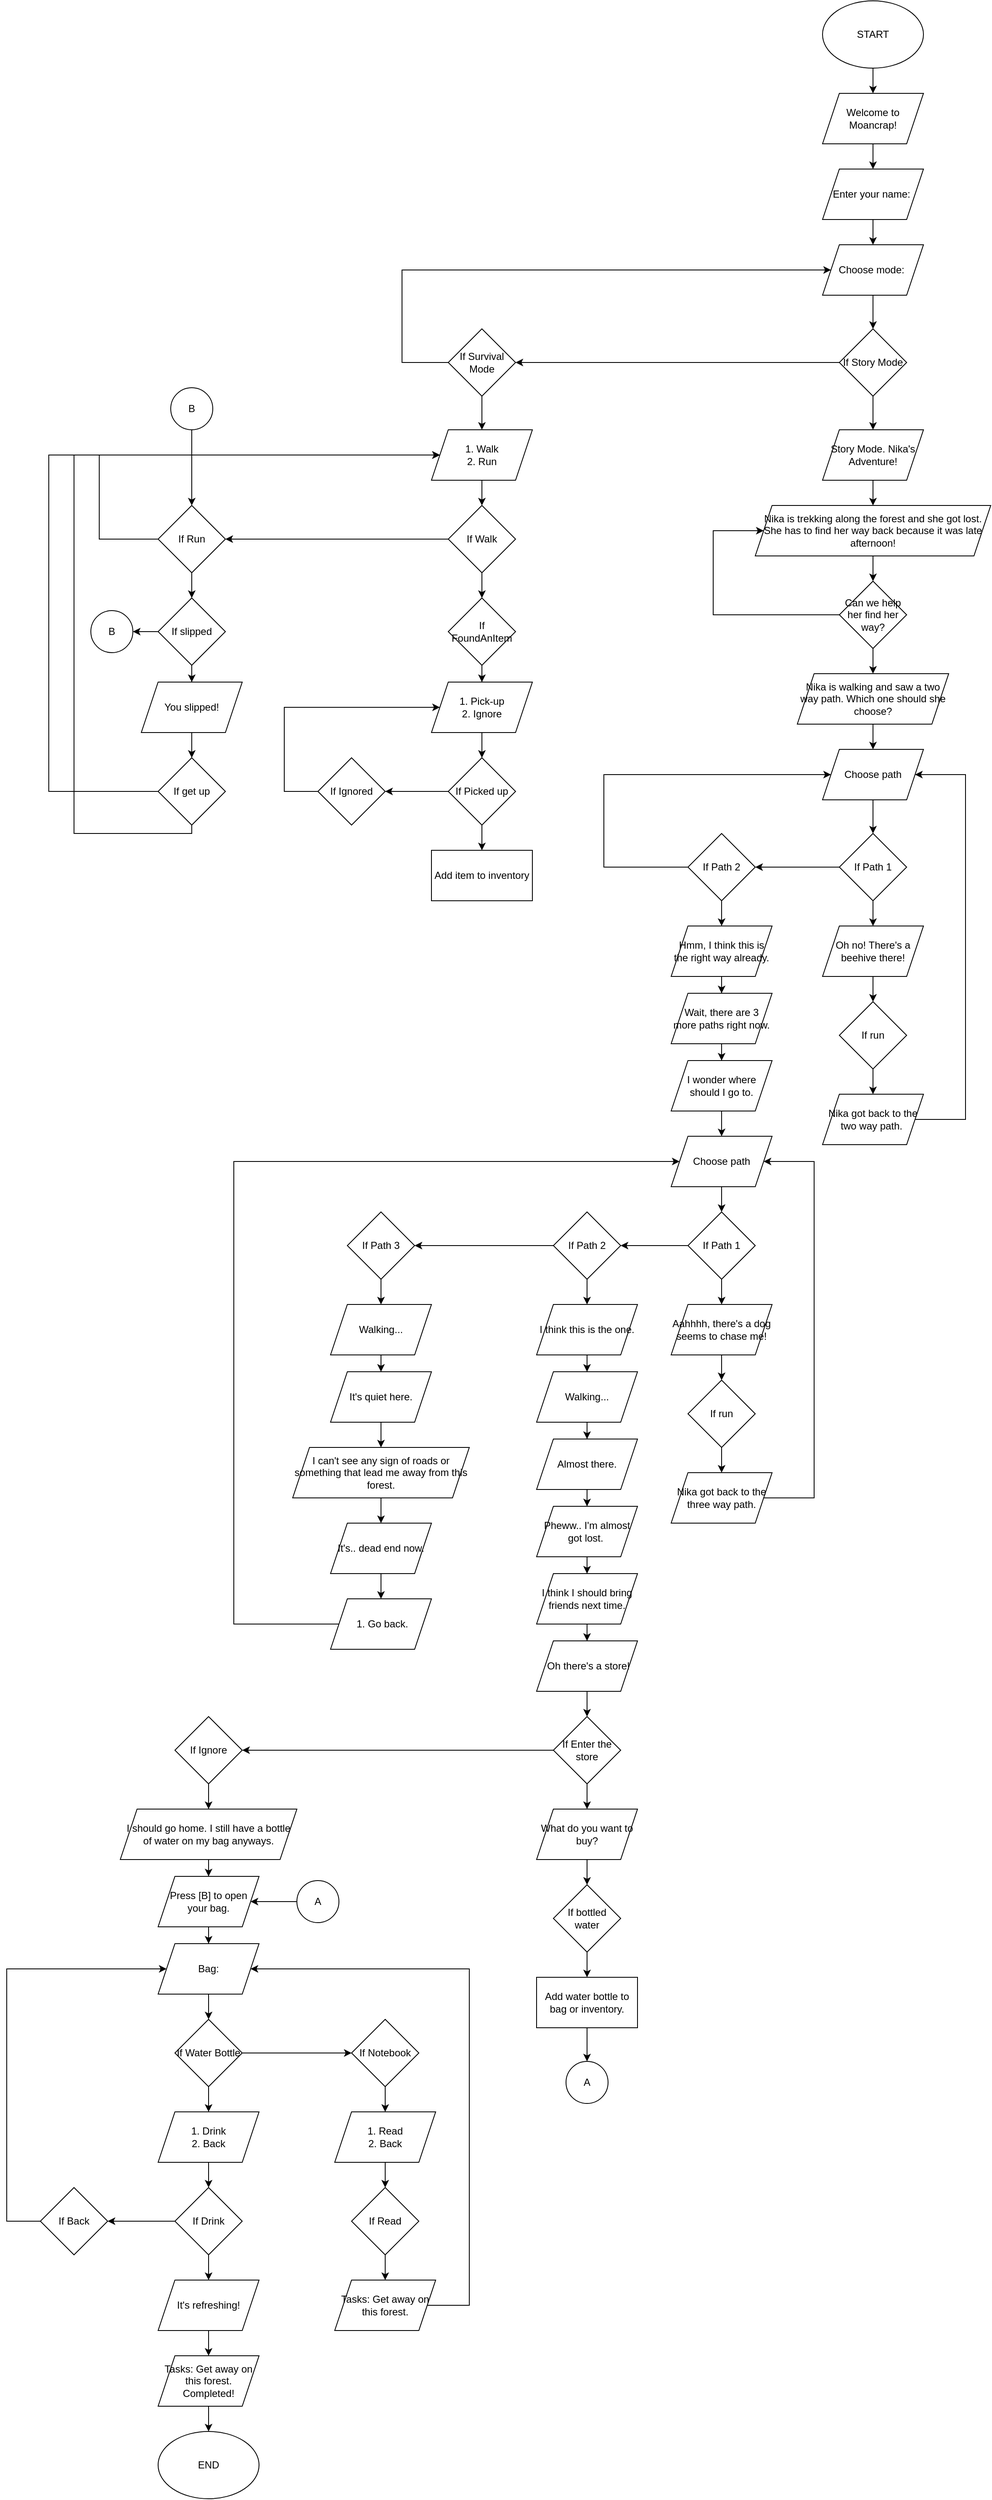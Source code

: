 <mxfile version="22.1.5" type="device">
  <diagram name="Page-1" id="Ol88lJBuRDKlaGbRAl9Z">
    <mxGraphModel dx="5633" dy="2257" grid="1" gridSize="10" guides="1" tooltips="1" connect="1" arrows="1" fold="1" page="1" pageScale="1" pageWidth="850" pageHeight="1100" math="0" shadow="0">
      <root>
        <mxCell id="0" />
        <mxCell id="1" parent="0" />
        <mxCell id="vfXpadDsopxemznOHflq-6" value="" style="edgeStyle=orthogonalEdgeStyle;rounded=0;orthogonalLoop=1;jettySize=auto;html=1;" edge="1" parent="1" source="vfXpadDsopxemznOHflq-2" target="vfXpadDsopxemznOHflq-5">
          <mxGeometry relative="1" as="geometry" />
        </mxCell>
        <mxCell id="vfXpadDsopxemznOHflq-2" value="Enter your name:&amp;nbsp;" style="shape=parallelogram;perimeter=parallelogramPerimeter;whiteSpace=wrap;html=1;fixedSize=1;" vertex="1" parent="1">
          <mxGeometry x="340" y="200" width="120" height="60" as="geometry" />
        </mxCell>
        <mxCell id="vfXpadDsopxemznOHflq-11" value="" style="edgeStyle=orthogonalEdgeStyle;rounded=0;orthogonalLoop=1;jettySize=auto;html=1;" edge="1" parent="1" source="vfXpadDsopxemznOHflq-5" target="vfXpadDsopxemznOHflq-10">
          <mxGeometry relative="1" as="geometry" />
        </mxCell>
        <mxCell id="vfXpadDsopxemznOHflq-5" value="Choose mode:&amp;nbsp;" style="shape=parallelogram;perimeter=parallelogramPerimeter;whiteSpace=wrap;html=1;fixedSize=1;" vertex="1" parent="1">
          <mxGeometry x="340" y="290" width="120" height="60" as="geometry" />
        </mxCell>
        <mxCell id="vfXpadDsopxemznOHflq-13" value="" style="edgeStyle=orthogonalEdgeStyle;rounded=0;orthogonalLoop=1;jettySize=auto;html=1;" edge="1" parent="1" source="vfXpadDsopxemznOHflq-10" target="vfXpadDsopxemznOHflq-12">
          <mxGeometry relative="1" as="geometry" />
        </mxCell>
        <mxCell id="vfXpadDsopxemznOHflq-15" value="" style="edgeStyle=orthogonalEdgeStyle;rounded=0;orthogonalLoop=1;jettySize=auto;html=1;" edge="1" parent="1" source="vfXpadDsopxemznOHflq-10" target="vfXpadDsopxemznOHflq-14">
          <mxGeometry relative="1" as="geometry" />
        </mxCell>
        <mxCell id="vfXpadDsopxemznOHflq-10" value="If Story Mode" style="rhombus;whiteSpace=wrap;html=1;" vertex="1" parent="1">
          <mxGeometry x="360" y="390" width="80" height="80" as="geometry" />
        </mxCell>
        <mxCell id="vfXpadDsopxemznOHflq-25" value="" style="edgeStyle=orthogonalEdgeStyle;rounded=0;orthogonalLoop=1;jettySize=auto;html=1;" edge="1" parent="1" source="vfXpadDsopxemznOHflq-12" target="vfXpadDsopxemznOHflq-24">
          <mxGeometry relative="1" as="geometry" />
        </mxCell>
        <mxCell id="vfXpadDsopxemznOHflq-166" style="edgeStyle=orthogonalEdgeStyle;rounded=0;orthogonalLoop=1;jettySize=auto;html=1;entryX=0;entryY=0.5;entryDx=0;entryDy=0;" edge="1" parent="1" source="vfXpadDsopxemznOHflq-12" target="vfXpadDsopxemznOHflq-5">
          <mxGeometry relative="1" as="geometry">
            <Array as="points">
              <mxPoint x="-160" y="430" />
              <mxPoint x="-160" y="320" />
            </Array>
          </mxGeometry>
        </mxCell>
        <mxCell id="vfXpadDsopxemznOHflq-12" value="If Survival Mode" style="rhombus;whiteSpace=wrap;html=1;" vertex="1" parent="1">
          <mxGeometry x="-105" y="390" width="80" height="80" as="geometry" />
        </mxCell>
        <mxCell id="vfXpadDsopxemznOHflq-27" value="" style="edgeStyle=orthogonalEdgeStyle;rounded=0;orthogonalLoop=1;jettySize=auto;html=1;" edge="1" parent="1" source="vfXpadDsopxemznOHflq-14" target="vfXpadDsopxemznOHflq-26">
          <mxGeometry relative="1" as="geometry" />
        </mxCell>
        <mxCell id="vfXpadDsopxemznOHflq-14" value="Story Mode. Nika&#39;s Adventure!" style="shape=parallelogram;perimeter=parallelogramPerimeter;whiteSpace=wrap;html=1;fixedSize=1;" vertex="1" parent="1">
          <mxGeometry x="340" y="510" width="120" height="60" as="geometry" />
        </mxCell>
        <mxCell id="vfXpadDsopxemznOHflq-20" value="" style="edgeStyle=orthogonalEdgeStyle;rounded=0;orthogonalLoop=1;jettySize=auto;html=1;" edge="1" parent="1" source="vfXpadDsopxemznOHflq-18" target="vfXpadDsopxemznOHflq-19">
          <mxGeometry relative="1" as="geometry" />
        </mxCell>
        <mxCell id="vfXpadDsopxemznOHflq-18" value="START" style="ellipse;whiteSpace=wrap;html=1;" vertex="1" parent="1">
          <mxGeometry x="340" width="120" height="80" as="geometry" />
        </mxCell>
        <mxCell id="vfXpadDsopxemznOHflq-21" value="" style="edgeStyle=orthogonalEdgeStyle;rounded=0;orthogonalLoop=1;jettySize=auto;html=1;" edge="1" parent="1" source="vfXpadDsopxemznOHflq-19" target="vfXpadDsopxemznOHflq-2">
          <mxGeometry relative="1" as="geometry" />
        </mxCell>
        <mxCell id="vfXpadDsopxemznOHflq-19" value="Welcome to Moancrap!" style="shape=parallelogram;perimeter=parallelogramPerimeter;whiteSpace=wrap;html=1;fixedSize=1;" vertex="1" parent="1">
          <mxGeometry x="340" y="110" width="120" height="60" as="geometry" />
        </mxCell>
        <mxCell id="vfXpadDsopxemznOHflq-179" value="" style="edgeStyle=orthogonalEdgeStyle;rounded=0;orthogonalLoop=1;jettySize=auto;html=1;" edge="1" parent="1" source="vfXpadDsopxemznOHflq-24" target="vfXpadDsopxemznOHflq-178">
          <mxGeometry relative="1" as="geometry" />
        </mxCell>
        <mxCell id="vfXpadDsopxemznOHflq-24" value="1. Walk&lt;br&gt;2. Run" style="shape=parallelogram;perimeter=parallelogramPerimeter;whiteSpace=wrap;html=1;fixedSize=1;" vertex="1" parent="1">
          <mxGeometry x="-125" y="510" width="120" height="60" as="geometry" />
        </mxCell>
        <mxCell id="vfXpadDsopxemznOHflq-31" value="" style="edgeStyle=orthogonalEdgeStyle;rounded=0;orthogonalLoop=1;jettySize=auto;html=1;" edge="1" parent="1" source="vfXpadDsopxemznOHflq-26" target="vfXpadDsopxemznOHflq-30">
          <mxGeometry relative="1" as="geometry" />
        </mxCell>
        <mxCell id="vfXpadDsopxemznOHflq-26" value="Nika is trekking along the forest and she got lost. She has to find her way back because it was late afternoon!" style="shape=parallelogram;perimeter=parallelogramPerimeter;whiteSpace=wrap;html=1;fixedSize=1;" vertex="1" parent="1">
          <mxGeometry x="260" y="600" width="280" height="60" as="geometry" />
        </mxCell>
        <mxCell id="vfXpadDsopxemznOHflq-33" value="" style="edgeStyle=orthogonalEdgeStyle;rounded=0;orthogonalLoop=1;jettySize=auto;html=1;" edge="1" parent="1" source="vfXpadDsopxemznOHflq-30" target="vfXpadDsopxemznOHflq-32">
          <mxGeometry relative="1" as="geometry" />
        </mxCell>
        <mxCell id="vfXpadDsopxemznOHflq-30" value="&lt;div&gt;&lt;span style=&quot;background-color: initial;&quot;&gt;Can we help her find her way?&lt;/span&gt;&lt;br&gt;&lt;/div&gt;" style="rhombus;whiteSpace=wrap;html=1;" vertex="1" parent="1">
          <mxGeometry x="360" y="690" width="80" height="80" as="geometry" />
        </mxCell>
        <mxCell id="vfXpadDsopxemznOHflq-48" value="" style="edgeStyle=orthogonalEdgeStyle;rounded=0;orthogonalLoop=1;jettySize=auto;html=1;" edge="1" parent="1" source="vfXpadDsopxemznOHflq-32" target="vfXpadDsopxemznOHflq-47">
          <mxGeometry relative="1" as="geometry" />
        </mxCell>
        <mxCell id="vfXpadDsopxemznOHflq-32" value="Nika is walking and saw a two way path. Which one should she choose?" style="shape=parallelogram;perimeter=parallelogramPerimeter;whiteSpace=wrap;html=1;fixedSize=1;" vertex="1" parent="1">
          <mxGeometry x="310" y="800" width="180" height="60" as="geometry" />
        </mxCell>
        <mxCell id="vfXpadDsopxemznOHflq-35" value="" style="endArrow=classic;html=1;rounded=0;exitX=0;exitY=0.5;exitDx=0;exitDy=0;entryX=0;entryY=0.5;entryDx=0;entryDy=0;" edge="1" parent="1" source="vfXpadDsopxemznOHflq-30" target="vfXpadDsopxemznOHflq-26">
          <mxGeometry width="50" height="50" relative="1" as="geometry">
            <mxPoint x="310" y="750" as="sourcePoint" />
            <mxPoint x="210" y="630" as="targetPoint" />
            <Array as="points">
              <mxPoint x="210" y="730" />
              <mxPoint x="210" y="630" />
            </Array>
          </mxGeometry>
        </mxCell>
        <mxCell id="vfXpadDsopxemznOHflq-41" value="" style="edgeStyle=orthogonalEdgeStyle;rounded=0;orthogonalLoop=1;jettySize=auto;html=1;" edge="1" parent="1" source="vfXpadDsopxemznOHflq-36" target="vfXpadDsopxemznOHflq-40">
          <mxGeometry relative="1" as="geometry" />
        </mxCell>
        <mxCell id="vfXpadDsopxemznOHflq-50" style="edgeStyle=orthogonalEdgeStyle;rounded=0;orthogonalLoop=1;jettySize=auto;html=1;" edge="1" parent="1" source="vfXpadDsopxemznOHflq-36" target="vfXpadDsopxemznOHflq-51">
          <mxGeometry relative="1" as="geometry">
            <mxPoint x="260" y="1030" as="targetPoint" />
          </mxGeometry>
        </mxCell>
        <mxCell id="vfXpadDsopxemznOHflq-36" value="If Path 1" style="rhombus;whiteSpace=wrap;html=1;" vertex="1" parent="1">
          <mxGeometry x="360" y="990" width="80" height="80" as="geometry" />
        </mxCell>
        <mxCell id="vfXpadDsopxemznOHflq-43" value="" style="edgeStyle=orthogonalEdgeStyle;rounded=0;orthogonalLoop=1;jettySize=auto;html=1;" edge="1" parent="1" source="vfXpadDsopxemznOHflq-40" target="vfXpadDsopxemznOHflq-42">
          <mxGeometry relative="1" as="geometry" />
        </mxCell>
        <mxCell id="vfXpadDsopxemznOHflq-40" value="Oh no! There&#39;s a beehive there!" style="shape=parallelogram;perimeter=parallelogramPerimeter;whiteSpace=wrap;html=1;fixedSize=1;" vertex="1" parent="1">
          <mxGeometry x="340" y="1100" width="120" height="60" as="geometry" />
        </mxCell>
        <mxCell id="vfXpadDsopxemznOHflq-45" value="" style="edgeStyle=orthogonalEdgeStyle;rounded=0;orthogonalLoop=1;jettySize=auto;html=1;" edge="1" parent="1" source="vfXpadDsopxemznOHflq-42" target="vfXpadDsopxemznOHflq-44">
          <mxGeometry relative="1" as="geometry" />
        </mxCell>
        <mxCell id="vfXpadDsopxemznOHflq-42" value="If run" style="rhombus;whiteSpace=wrap;html=1;" vertex="1" parent="1">
          <mxGeometry x="360" y="1190" width="80" height="80" as="geometry" />
        </mxCell>
        <mxCell id="vfXpadDsopxemznOHflq-54" style="edgeStyle=orthogonalEdgeStyle;rounded=0;orthogonalLoop=1;jettySize=auto;html=1;entryX=1;entryY=0.5;entryDx=0;entryDy=0;" edge="1" parent="1" source="vfXpadDsopxemznOHflq-44" target="vfXpadDsopxemznOHflq-47">
          <mxGeometry relative="1" as="geometry">
            <Array as="points">
              <mxPoint x="510" y="1330" />
              <mxPoint x="510" y="920" />
            </Array>
          </mxGeometry>
        </mxCell>
        <mxCell id="vfXpadDsopxemznOHflq-44" value="Nika got back to the two way path.&amp;nbsp;" style="shape=parallelogram;perimeter=parallelogramPerimeter;whiteSpace=wrap;html=1;fixedSize=1;" vertex="1" parent="1">
          <mxGeometry x="340" y="1300" width="120" height="60" as="geometry" />
        </mxCell>
        <mxCell id="vfXpadDsopxemznOHflq-49" style="edgeStyle=orthogonalEdgeStyle;rounded=0;orthogonalLoop=1;jettySize=auto;html=1;entryX=0.5;entryY=0;entryDx=0;entryDy=0;" edge="1" parent="1" source="vfXpadDsopxemznOHflq-47" target="vfXpadDsopxemznOHflq-36">
          <mxGeometry relative="1" as="geometry" />
        </mxCell>
        <mxCell id="vfXpadDsopxemznOHflq-47" value="Choose path" style="shape=parallelogram;perimeter=parallelogramPerimeter;whiteSpace=wrap;html=1;fixedSize=1;" vertex="1" parent="1">
          <mxGeometry x="340" y="890" width="120" height="60" as="geometry" />
        </mxCell>
        <mxCell id="vfXpadDsopxemznOHflq-56" value="" style="edgeStyle=orthogonalEdgeStyle;rounded=0;orthogonalLoop=1;jettySize=auto;html=1;" edge="1" parent="1" source="vfXpadDsopxemznOHflq-51" target="vfXpadDsopxemznOHflq-55">
          <mxGeometry relative="1" as="geometry" />
        </mxCell>
        <mxCell id="vfXpadDsopxemznOHflq-51" value="If Path 2" style="rhombus;whiteSpace=wrap;html=1;" vertex="1" parent="1">
          <mxGeometry x="180" y="990" width="80" height="80" as="geometry" />
        </mxCell>
        <mxCell id="vfXpadDsopxemznOHflq-52" value="" style="endArrow=classic;html=1;rounded=0;exitX=0;exitY=0.5;exitDx=0;exitDy=0;entryX=0;entryY=0.5;entryDx=0;entryDy=0;" edge="1" parent="1" source="vfXpadDsopxemznOHflq-51" target="vfXpadDsopxemznOHflq-47">
          <mxGeometry width="50" height="50" relative="1" as="geometry">
            <mxPoint x="560" y="1130" as="sourcePoint" />
            <mxPoint x="80" y="900" as="targetPoint" />
            <Array as="points">
              <mxPoint x="80" y="1030" />
              <mxPoint x="80" y="920" />
            </Array>
          </mxGeometry>
        </mxCell>
        <mxCell id="vfXpadDsopxemznOHflq-58" value="" style="edgeStyle=orthogonalEdgeStyle;rounded=0;orthogonalLoop=1;jettySize=auto;html=1;" edge="1" parent="1" source="vfXpadDsopxemznOHflq-55" target="vfXpadDsopxemznOHflq-57">
          <mxGeometry relative="1" as="geometry" />
        </mxCell>
        <mxCell id="vfXpadDsopxemznOHflq-55" value="Hmm, I think this is the right way already." style="shape=parallelogram;perimeter=parallelogramPerimeter;whiteSpace=wrap;html=1;fixedSize=1;" vertex="1" parent="1">
          <mxGeometry x="160" y="1100" width="120" height="60" as="geometry" />
        </mxCell>
        <mxCell id="vfXpadDsopxemznOHflq-60" value="" style="edgeStyle=orthogonalEdgeStyle;rounded=0;orthogonalLoop=1;jettySize=auto;html=1;" edge="1" parent="1" source="vfXpadDsopxemznOHflq-57" target="vfXpadDsopxemznOHflq-59">
          <mxGeometry relative="1" as="geometry" />
        </mxCell>
        <mxCell id="vfXpadDsopxemznOHflq-57" value="Wait, there are 3 more paths right now." style="shape=parallelogram;perimeter=parallelogramPerimeter;whiteSpace=wrap;html=1;fixedSize=1;" vertex="1" parent="1">
          <mxGeometry x="160" y="1180" width="120" height="60" as="geometry" />
        </mxCell>
        <mxCell id="vfXpadDsopxemznOHflq-62" value="" style="edgeStyle=orthogonalEdgeStyle;rounded=0;orthogonalLoop=1;jettySize=auto;html=1;" edge="1" parent="1" source="vfXpadDsopxemznOHflq-59" target="vfXpadDsopxemznOHflq-61">
          <mxGeometry relative="1" as="geometry" />
        </mxCell>
        <mxCell id="vfXpadDsopxemznOHflq-59" value="I wonder where should I go to." style="shape=parallelogram;perimeter=parallelogramPerimeter;whiteSpace=wrap;html=1;fixedSize=1;" vertex="1" parent="1">
          <mxGeometry x="160" y="1260" width="120" height="60" as="geometry" />
        </mxCell>
        <mxCell id="vfXpadDsopxemznOHflq-64" value="" style="edgeStyle=orthogonalEdgeStyle;rounded=0;orthogonalLoop=1;jettySize=auto;html=1;" edge="1" parent="1" source="vfXpadDsopxemznOHflq-61" target="vfXpadDsopxemznOHflq-63">
          <mxGeometry relative="1" as="geometry" />
        </mxCell>
        <mxCell id="vfXpadDsopxemznOHflq-61" value="Choose path" style="shape=parallelogram;perimeter=parallelogramPerimeter;whiteSpace=wrap;html=1;fixedSize=1;" vertex="1" parent="1">
          <mxGeometry x="160" y="1350" width="120" height="60" as="geometry" />
        </mxCell>
        <mxCell id="vfXpadDsopxemznOHflq-66" value="" style="edgeStyle=orthogonalEdgeStyle;rounded=0;orthogonalLoop=1;jettySize=auto;html=1;" edge="1" parent="1" source="vfXpadDsopxemznOHflq-63" target="vfXpadDsopxemznOHflq-65">
          <mxGeometry relative="1" as="geometry" />
        </mxCell>
        <mxCell id="vfXpadDsopxemznOHflq-70" value="" style="edgeStyle=orthogonalEdgeStyle;rounded=0;orthogonalLoop=1;jettySize=auto;html=1;" edge="1" parent="1" source="vfXpadDsopxemznOHflq-63" target="vfXpadDsopxemznOHflq-69">
          <mxGeometry relative="1" as="geometry" />
        </mxCell>
        <mxCell id="vfXpadDsopxemznOHflq-63" value="If Path 1" style="rhombus;whiteSpace=wrap;html=1;" vertex="1" parent="1">
          <mxGeometry x="180" y="1440" width="80" height="80" as="geometry" />
        </mxCell>
        <mxCell id="vfXpadDsopxemznOHflq-68" value="" style="edgeStyle=orthogonalEdgeStyle;rounded=0;orthogonalLoop=1;jettySize=auto;html=1;" edge="1" parent="1" source="vfXpadDsopxemznOHflq-65" target="vfXpadDsopxemznOHflq-67">
          <mxGeometry relative="1" as="geometry" />
        </mxCell>
        <mxCell id="vfXpadDsopxemznOHflq-80" value="" style="edgeStyle=orthogonalEdgeStyle;rounded=0;orthogonalLoop=1;jettySize=auto;html=1;" edge="1" parent="1" source="vfXpadDsopxemznOHflq-65" target="vfXpadDsopxemznOHflq-79">
          <mxGeometry relative="1" as="geometry" />
        </mxCell>
        <mxCell id="vfXpadDsopxemznOHflq-65" value="If Path 2" style="rhombus;whiteSpace=wrap;html=1;" vertex="1" parent="1">
          <mxGeometry x="20" y="1440" width="80" height="80" as="geometry" />
        </mxCell>
        <mxCell id="vfXpadDsopxemznOHflq-152" value="" style="edgeStyle=orthogonalEdgeStyle;rounded=0;orthogonalLoop=1;jettySize=auto;html=1;" edge="1" parent="1" source="vfXpadDsopxemznOHflq-67" target="vfXpadDsopxemznOHflq-151">
          <mxGeometry relative="1" as="geometry" />
        </mxCell>
        <mxCell id="vfXpadDsopxemznOHflq-67" value="If Path 3" style="rhombus;whiteSpace=wrap;html=1;" vertex="1" parent="1">
          <mxGeometry x="-225" y="1440" width="80" height="80" as="geometry" />
        </mxCell>
        <mxCell id="vfXpadDsopxemznOHflq-74" value="" style="edgeStyle=orthogonalEdgeStyle;rounded=0;orthogonalLoop=1;jettySize=auto;html=1;" edge="1" parent="1" source="vfXpadDsopxemznOHflq-69" target="vfXpadDsopxemznOHflq-73">
          <mxGeometry relative="1" as="geometry" />
        </mxCell>
        <mxCell id="vfXpadDsopxemznOHflq-69" value="Aahhhh, there&#39;s a dog seems to chase me!" style="shape=parallelogram;perimeter=parallelogramPerimeter;whiteSpace=wrap;html=1;fixedSize=1;" vertex="1" parent="1">
          <mxGeometry x="160" y="1550" width="120" height="60" as="geometry" />
        </mxCell>
        <mxCell id="vfXpadDsopxemznOHflq-77" value="" style="edgeStyle=orthogonalEdgeStyle;rounded=0;orthogonalLoop=1;jettySize=auto;html=1;" edge="1" parent="1" source="vfXpadDsopxemznOHflq-73" target="vfXpadDsopxemznOHflq-76">
          <mxGeometry relative="1" as="geometry" />
        </mxCell>
        <mxCell id="vfXpadDsopxemznOHflq-73" value="If run" style="rhombus;whiteSpace=wrap;html=1;" vertex="1" parent="1">
          <mxGeometry x="180" y="1640" width="80" height="80" as="geometry" />
        </mxCell>
        <mxCell id="vfXpadDsopxemznOHflq-78" style="edgeStyle=orthogonalEdgeStyle;rounded=0;orthogonalLoop=1;jettySize=auto;html=1;entryX=1;entryY=0.5;entryDx=0;entryDy=0;" edge="1" parent="1" source="vfXpadDsopxemznOHflq-76" target="vfXpadDsopxemznOHflq-61">
          <mxGeometry relative="1" as="geometry">
            <Array as="points">
              <mxPoint x="330" y="1780" />
              <mxPoint x="330" y="1380" />
            </Array>
          </mxGeometry>
        </mxCell>
        <mxCell id="vfXpadDsopxemznOHflq-76" value="Nika got back to the three way path." style="shape=parallelogram;perimeter=parallelogramPerimeter;whiteSpace=wrap;html=1;fixedSize=1;" vertex="1" parent="1">
          <mxGeometry x="160" y="1750" width="120" height="60" as="geometry" />
        </mxCell>
        <mxCell id="vfXpadDsopxemznOHflq-82" value="" style="edgeStyle=orthogonalEdgeStyle;rounded=0;orthogonalLoop=1;jettySize=auto;html=1;" edge="1" parent="1" source="vfXpadDsopxemznOHflq-79" target="vfXpadDsopxemznOHflq-81">
          <mxGeometry relative="1" as="geometry" />
        </mxCell>
        <mxCell id="vfXpadDsopxemznOHflq-79" value="I think this is the one." style="shape=parallelogram;perimeter=parallelogramPerimeter;whiteSpace=wrap;html=1;fixedSize=1;" vertex="1" parent="1">
          <mxGeometry y="1550" width="120" height="60" as="geometry" />
        </mxCell>
        <mxCell id="vfXpadDsopxemznOHflq-84" value="" style="edgeStyle=orthogonalEdgeStyle;rounded=0;orthogonalLoop=1;jettySize=auto;html=1;" edge="1" parent="1" source="vfXpadDsopxemznOHflq-81" target="vfXpadDsopxemznOHflq-83">
          <mxGeometry relative="1" as="geometry" />
        </mxCell>
        <mxCell id="vfXpadDsopxemznOHflq-81" value="Walking..." style="shape=parallelogram;perimeter=parallelogramPerimeter;whiteSpace=wrap;html=1;fixedSize=1;" vertex="1" parent="1">
          <mxGeometry y="1630" width="120" height="60" as="geometry" />
        </mxCell>
        <mxCell id="vfXpadDsopxemznOHflq-86" value="" style="edgeStyle=orthogonalEdgeStyle;rounded=0;orthogonalLoop=1;jettySize=auto;html=1;" edge="1" parent="1" source="vfXpadDsopxemznOHflq-83" target="vfXpadDsopxemznOHflq-85">
          <mxGeometry relative="1" as="geometry" />
        </mxCell>
        <mxCell id="vfXpadDsopxemznOHflq-83" value="Almost there." style="shape=parallelogram;perimeter=parallelogramPerimeter;whiteSpace=wrap;html=1;fixedSize=1;" vertex="1" parent="1">
          <mxGeometry y="1710" width="120" height="60" as="geometry" />
        </mxCell>
        <mxCell id="vfXpadDsopxemznOHflq-88" value="" style="edgeStyle=orthogonalEdgeStyle;rounded=0;orthogonalLoop=1;jettySize=auto;html=1;" edge="1" parent="1" source="vfXpadDsopxemznOHflq-85" target="vfXpadDsopxemznOHflq-87">
          <mxGeometry relative="1" as="geometry" />
        </mxCell>
        <mxCell id="vfXpadDsopxemznOHflq-85" value="Pheww.. I&#39;m almost got lost.&amp;nbsp;" style="shape=parallelogram;perimeter=parallelogramPerimeter;whiteSpace=wrap;html=1;fixedSize=1;" vertex="1" parent="1">
          <mxGeometry y="1790" width="120" height="60" as="geometry" />
        </mxCell>
        <mxCell id="vfXpadDsopxemznOHflq-90" value="" style="edgeStyle=orthogonalEdgeStyle;rounded=0;orthogonalLoop=1;jettySize=auto;html=1;" edge="1" parent="1" source="vfXpadDsopxemznOHflq-87" target="vfXpadDsopxemznOHflq-89">
          <mxGeometry relative="1" as="geometry" />
        </mxCell>
        <mxCell id="vfXpadDsopxemznOHflq-87" value="I think I should bring friends next time." style="shape=parallelogram;perimeter=parallelogramPerimeter;whiteSpace=wrap;html=1;fixedSize=1;" vertex="1" parent="1">
          <mxGeometry y="1870" width="120" height="60" as="geometry" />
        </mxCell>
        <mxCell id="vfXpadDsopxemznOHflq-92" value="" style="edgeStyle=orthogonalEdgeStyle;rounded=0;orthogonalLoop=1;jettySize=auto;html=1;" edge="1" parent="1" source="vfXpadDsopxemznOHflq-89" target="vfXpadDsopxemznOHflq-91">
          <mxGeometry relative="1" as="geometry" />
        </mxCell>
        <mxCell id="vfXpadDsopxemznOHflq-89" value="&amp;nbsp;Oh there&#39;s a store!" style="shape=parallelogram;perimeter=parallelogramPerimeter;whiteSpace=wrap;html=1;fixedSize=1;" vertex="1" parent="1">
          <mxGeometry y="1950" width="120" height="60" as="geometry" />
        </mxCell>
        <mxCell id="vfXpadDsopxemznOHflq-94" value="" style="edgeStyle=orthogonalEdgeStyle;rounded=0;orthogonalLoop=1;jettySize=auto;html=1;" edge="1" parent="1" source="vfXpadDsopxemznOHflq-91" target="vfXpadDsopxemznOHflq-93">
          <mxGeometry relative="1" as="geometry" />
        </mxCell>
        <mxCell id="vfXpadDsopxemznOHflq-134" value="" style="edgeStyle=orthogonalEdgeStyle;rounded=0;orthogonalLoop=1;jettySize=auto;html=1;" edge="1" parent="1" source="vfXpadDsopxemznOHflq-91" target="vfXpadDsopxemznOHflq-133">
          <mxGeometry relative="1" as="geometry" />
        </mxCell>
        <mxCell id="vfXpadDsopxemznOHflq-91" value="If Enter the store" style="rhombus;whiteSpace=wrap;html=1;" vertex="1" parent="1">
          <mxGeometry x="20" y="2040" width="80" height="80" as="geometry" />
        </mxCell>
        <mxCell id="vfXpadDsopxemznOHflq-96" value="" style="edgeStyle=orthogonalEdgeStyle;rounded=0;orthogonalLoop=1;jettySize=auto;html=1;" edge="1" parent="1" source="vfXpadDsopxemznOHflq-93" target="vfXpadDsopxemznOHflq-95">
          <mxGeometry relative="1" as="geometry" />
        </mxCell>
        <mxCell id="vfXpadDsopxemznOHflq-93" value="If Ignore" style="rhombus;whiteSpace=wrap;html=1;" vertex="1" parent="1">
          <mxGeometry x="-430" y="2040" width="80" height="80" as="geometry" />
        </mxCell>
        <mxCell id="vfXpadDsopxemznOHflq-98" value="" style="edgeStyle=orthogonalEdgeStyle;rounded=0;orthogonalLoop=1;jettySize=auto;html=1;" edge="1" parent="1" source="vfXpadDsopxemznOHflq-95" target="vfXpadDsopxemznOHflq-97">
          <mxGeometry relative="1" as="geometry" />
        </mxCell>
        <mxCell id="vfXpadDsopxemznOHflq-95" value="I should go home. I still have a bottle of water on my bag anyways." style="shape=parallelogram;perimeter=parallelogramPerimeter;whiteSpace=wrap;html=1;fixedSize=1;" vertex="1" parent="1">
          <mxGeometry x="-495" y="2150" width="210" height="60" as="geometry" />
        </mxCell>
        <mxCell id="vfXpadDsopxemznOHflq-100" value="" style="edgeStyle=orthogonalEdgeStyle;rounded=0;orthogonalLoop=1;jettySize=auto;html=1;" edge="1" parent="1" source="vfXpadDsopxemznOHflq-97" target="vfXpadDsopxemznOHflq-99">
          <mxGeometry relative="1" as="geometry" />
        </mxCell>
        <mxCell id="vfXpadDsopxemznOHflq-97" value="Press [B] to open your bag." style="shape=parallelogram;perimeter=parallelogramPerimeter;whiteSpace=wrap;html=1;fixedSize=1;" vertex="1" parent="1">
          <mxGeometry x="-450" y="2230" width="120" height="60" as="geometry" />
        </mxCell>
        <mxCell id="vfXpadDsopxemznOHflq-102" value="" style="edgeStyle=orthogonalEdgeStyle;rounded=0;orthogonalLoop=1;jettySize=auto;html=1;" edge="1" parent="1" source="vfXpadDsopxemznOHflq-99" target="vfXpadDsopxemznOHflq-101">
          <mxGeometry relative="1" as="geometry" />
        </mxCell>
        <mxCell id="vfXpadDsopxemznOHflq-99" value="Bag:" style="shape=parallelogram;perimeter=parallelogramPerimeter;whiteSpace=wrap;html=1;fixedSize=1;" vertex="1" parent="1">
          <mxGeometry x="-450" y="2310" width="120" height="60" as="geometry" />
        </mxCell>
        <mxCell id="vfXpadDsopxemznOHflq-106" value="" style="edgeStyle=orthogonalEdgeStyle;rounded=0;orthogonalLoop=1;jettySize=auto;html=1;" edge="1" parent="1" source="vfXpadDsopxemznOHflq-101" target="vfXpadDsopxemznOHflq-105">
          <mxGeometry relative="1" as="geometry" />
        </mxCell>
        <mxCell id="vfXpadDsopxemznOHflq-117" value="" style="edgeStyle=orthogonalEdgeStyle;rounded=0;orthogonalLoop=1;jettySize=auto;html=1;exitX=1;exitY=0.5;exitDx=0;exitDy=0;" edge="1" parent="1" source="vfXpadDsopxemznOHflq-101" target="vfXpadDsopxemznOHflq-116">
          <mxGeometry relative="1" as="geometry" />
        </mxCell>
        <mxCell id="vfXpadDsopxemznOHflq-101" value="If Water Bottle" style="rhombus;whiteSpace=wrap;html=1;" vertex="1" parent="1">
          <mxGeometry x="-430" y="2400" width="80" height="80" as="geometry" />
        </mxCell>
        <mxCell id="vfXpadDsopxemznOHflq-108" value="" style="edgeStyle=orthogonalEdgeStyle;rounded=0;orthogonalLoop=1;jettySize=auto;html=1;" edge="1" parent="1" source="vfXpadDsopxemznOHflq-105" target="vfXpadDsopxemznOHflq-107">
          <mxGeometry relative="1" as="geometry" />
        </mxCell>
        <mxCell id="vfXpadDsopxemznOHflq-105" value="1. Drink&lt;br&gt;2. Back" style="shape=parallelogram;perimeter=parallelogramPerimeter;whiteSpace=wrap;html=1;fixedSize=1;" vertex="1" parent="1">
          <mxGeometry x="-450" y="2510" width="120" height="60" as="geometry" />
        </mxCell>
        <mxCell id="vfXpadDsopxemznOHflq-110" value="" style="edgeStyle=orthogonalEdgeStyle;rounded=0;orthogonalLoop=1;jettySize=auto;html=1;" edge="1" parent="1" source="vfXpadDsopxemznOHflq-107" target="vfXpadDsopxemznOHflq-109">
          <mxGeometry relative="1" as="geometry" />
        </mxCell>
        <mxCell id="vfXpadDsopxemznOHflq-113" value="" style="edgeStyle=orthogonalEdgeStyle;rounded=0;orthogonalLoop=1;jettySize=auto;html=1;" edge="1" parent="1" source="vfXpadDsopxemznOHflq-107" target="vfXpadDsopxemznOHflq-112">
          <mxGeometry relative="1" as="geometry" />
        </mxCell>
        <mxCell id="vfXpadDsopxemznOHflq-107" value="If Drink" style="rhombus;whiteSpace=wrap;html=1;" vertex="1" parent="1">
          <mxGeometry x="-430" y="2600" width="80" height="80" as="geometry" />
        </mxCell>
        <mxCell id="vfXpadDsopxemznOHflq-111" style="edgeStyle=orthogonalEdgeStyle;rounded=0;orthogonalLoop=1;jettySize=auto;html=1;entryX=0;entryY=0.5;entryDx=0;entryDy=0;" edge="1" parent="1" source="vfXpadDsopxemznOHflq-109" target="vfXpadDsopxemznOHflq-99">
          <mxGeometry relative="1" as="geometry">
            <Array as="points">
              <mxPoint x="-630" y="2640" />
              <mxPoint x="-630" y="2340" />
            </Array>
          </mxGeometry>
        </mxCell>
        <mxCell id="vfXpadDsopxemznOHflq-109" value="If Back" style="rhombus;whiteSpace=wrap;html=1;" vertex="1" parent="1">
          <mxGeometry x="-590" y="2600" width="80" height="80" as="geometry" />
        </mxCell>
        <mxCell id="vfXpadDsopxemznOHflq-115" value="" style="edgeStyle=orthogonalEdgeStyle;rounded=0;orthogonalLoop=1;jettySize=auto;html=1;" edge="1" parent="1" source="vfXpadDsopxemznOHflq-112" target="vfXpadDsopxemznOHflq-114">
          <mxGeometry relative="1" as="geometry" />
        </mxCell>
        <mxCell id="vfXpadDsopxemznOHflq-112" value="It&#39;s refreshing!" style="shape=parallelogram;perimeter=parallelogramPerimeter;whiteSpace=wrap;html=1;fixedSize=1;" vertex="1" parent="1">
          <mxGeometry x="-450" y="2710" width="120" height="60" as="geometry" />
        </mxCell>
        <mxCell id="vfXpadDsopxemznOHflq-132" style="edgeStyle=orthogonalEdgeStyle;rounded=0;orthogonalLoop=1;jettySize=auto;html=1;entryX=0.5;entryY=0;entryDx=0;entryDy=0;" edge="1" parent="1" source="vfXpadDsopxemznOHflq-114" target="vfXpadDsopxemznOHflq-131">
          <mxGeometry relative="1" as="geometry" />
        </mxCell>
        <mxCell id="vfXpadDsopxemznOHflq-114" value="Tasks: Get away on this forest. Completed!" style="shape=parallelogram;perimeter=parallelogramPerimeter;whiteSpace=wrap;html=1;fixedSize=1;" vertex="1" parent="1">
          <mxGeometry x="-450" y="2800" width="120" height="60" as="geometry" />
        </mxCell>
        <mxCell id="vfXpadDsopxemznOHflq-125" value="" style="edgeStyle=orthogonalEdgeStyle;rounded=0;orthogonalLoop=1;jettySize=auto;html=1;" edge="1" parent="1" source="vfXpadDsopxemznOHflq-116" target="vfXpadDsopxemznOHflq-124">
          <mxGeometry relative="1" as="geometry" />
        </mxCell>
        <mxCell id="vfXpadDsopxemznOHflq-116" value="If Notebook" style="rhombus;whiteSpace=wrap;html=1;" vertex="1" parent="1">
          <mxGeometry x="-220" y="2400" width="80" height="80" as="geometry" />
        </mxCell>
        <mxCell id="vfXpadDsopxemznOHflq-127" value="" style="edgeStyle=orthogonalEdgeStyle;rounded=0;orthogonalLoop=1;jettySize=auto;html=1;" edge="1" parent="1" source="vfXpadDsopxemznOHflq-124" target="vfXpadDsopxemznOHflq-126">
          <mxGeometry relative="1" as="geometry" />
        </mxCell>
        <mxCell id="vfXpadDsopxemznOHflq-124" value="1. Read&lt;br&gt;2. Back" style="shape=parallelogram;perimeter=parallelogramPerimeter;whiteSpace=wrap;html=1;fixedSize=1;" vertex="1" parent="1">
          <mxGeometry x="-240" y="2510" width="120" height="60" as="geometry" />
        </mxCell>
        <mxCell id="vfXpadDsopxemznOHflq-129" value="" style="edgeStyle=orthogonalEdgeStyle;rounded=0;orthogonalLoop=1;jettySize=auto;html=1;" edge="1" parent="1" source="vfXpadDsopxemznOHflq-126" target="vfXpadDsopxemznOHflq-128">
          <mxGeometry relative="1" as="geometry" />
        </mxCell>
        <mxCell id="vfXpadDsopxemznOHflq-126" value="If Read" style="rhombus;whiteSpace=wrap;html=1;" vertex="1" parent="1">
          <mxGeometry x="-220" y="2600" width="80" height="80" as="geometry" />
        </mxCell>
        <mxCell id="vfXpadDsopxemznOHflq-130" style="edgeStyle=orthogonalEdgeStyle;rounded=0;orthogonalLoop=1;jettySize=auto;html=1;entryX=1;entryY=0.5;entryDx=0;entryDy=0;" edge="1" parent="1" source="vfXpadDsopxemznOHflq-128" target="vfXpadDsopxemznOHflq-99">
          <mxGeometry relative="1" as="geometry">
            <Array as="points">
              <mxPoint x="-80" y="2740" />
              <mxPoint x="-80" y="2340" />
            </Array>
          </mxGeometry>
        </mxCell>
        <mxCell id="vfXpadDsopxemznOHflq-128" value="Tasks: Get away on this forest." style="shape=parallelogram;perimeter=parallelogramPerimeter;whiteSpace=wrap;html=1;fixedSize=1;" vertex="1" parent="1">
          <mxGeometry x="-240" y="2710" width="120" height="60" as="geometry" />
        </mxCell>
        <mxCell id="vfXpadDsopxemznOHflq-131" value="END" style="ellipse;whiteSpace=wrap;html=1;" vertex="1" parent="1">
          <mxGeometry x="-450" y="2890" width="120" height="80" as="geometry" />
        </mxCell>
        <mxCell id="vfXpadDsopxemznOHflq-136" value="" style="edgeStyle=orthogonalEdgeStyle;rounded=0;orthogonalLoop=1;jettySize=auto;html=1;" edge="1" parent="1" source="vfXpadDsopxemznOHflq-133" target="vfXpadDsopxemznOHflq-135">
          <mxGeometry relative="1" as="geometry" />
        </mxCell>
        <mxCell id="vfXpadDsopxemznOHflq-133" value="What do you want to buy?" style="shape=parallelogram;perimeter=parallelogramPerimeter;whiteSpace=wrap;html=1;fixedSize=1;" vertex="1" parent="1">
          <mxGeometry y="2150" width="120" height="60" as="geometry" />
        </mxCell>
        <mxCell id="vfXpadDsopxemznOHflq-142" value="" style="edgeStyle=orthogonalEdgeStyle;rounded=0;orthogonalLoop=1;jettySize=auto;html=1;" edge="1" parent="1" source="vfXpadDsopxemznOHflq-135" target="vfXpadDsopxemznOHflq-141">
          <mxGeometry relative="1" as="geometry" />
        </mxCell>
        <mxCell id="vfXpadDsopxemznOHflq-135" value="If bottled water" style="rhombus;whiteSpace=wrap;html=1;" vertex="1" parent="1">
          <mxGeometry x="20" y="2240" width="80" height="80" as="geometry" />
        </mxCell>
        <mxCell id="vfXpadDsopxemznOHflq-147" value="" style="edgeStyle=orthogonalEdgeStyle;rounded=0;orthogonalLoop=1;jettySize=auto;html=1;" edge="1" parent="1" source="vfXpadDsopxemznOHflq-141" target="vfXpadDsopxemznOHflq-146">
          <mxGeometry relative="1" as="geometry" />
        </mxCell>
        <mxCell id="vfXpadDsopxemznOHflq-141" value="Add water bottle to bag or inventory." style="whiteSpace=wrap;html=1;" vertex="1" parent="1">
          <mxGeometry y="2350" width="120" height="60" as="geometry" />
        </mxCell>
        <mxCell id="vfXpadDsopxemznOHflq-146" value="A" style="ellipse;whiteSpace=wrap;html=1;" vertex="1" parent="1">
          <mxGeometry x="35" y="2450" width="50" height="50" as="geometry" />
        </mxCell>
        <mxCell id="vfXpadDsopxemznOHflq-150" style="edgeStyle=orthogonalEdgeStyle;rounded=0;orthogonalLoop=1;jettySize=auto;html=1;entryX=1;entryY=0.5;entryDx=0;entryDy=0;" edge="1" parent="1" source="vfXpadDsopxemznOHflq-148" target="vfXpadDsopxemznOHflq-97">
          <mxGeometry relative="1" as="geometry" />
        </mxCell>
        <mxCell id="vfXpadDsopxemznOHflq-148" value="A" style="ellipse;whiteSpace=wrap;html=1;aspect=fixed;" vertex="1" parent="1">
          <mxGeometry x="-285" y="2235" width="50" height="50" as="geometry" />
        </mxCell>
        <mxCell id="vfXpadDsopxemznOHflq-158" value="" style="edgeStyle=orthogonalEdgeStyle;rounded=0;orthogonalLoop=1;jettySize=auto;html=1;" edge="1" parent="1" source="vfXpadDsopxemznOHflq-151" target="vfXpadDsopxemznOHflq-157">
          <mxGeometry relative="1" as="geometry" />
        </mxCell>
        <mxCell id="vfXpadDsopxemznOHflq-151" value="Walking..." style="shape=parallelogram;perimeter=parallelogramPerimeter;whiteSpace=wrap;html=1;fixedSize=1;" vertex="1" parent="1">
          <mxGeometry x="-245" y="1550" width="120" height="60" as="geometry" />
        </mxCell>
        <mxCell id="vfXpadDsopxemznOHflq-160" value="" style="edgeStyle=orthogonalEdgeStyle;rounded=0;orthogonalLoop=1;jettySize=auto;html=1;" edge="1" parent="1" source="vfXpadDsopxemznOHflq-157" target="vfXpadDsopxemznOHflq-159">
          <mxGeometry relative="1" as="geometry" />
        </mxCell>
        <mxCell id="vfXpadDsopxemznOHflq-157" value="It&#39;s quiet here." style="shape=parallelogram;perimeter=parallelogramPerimeter;whiteSpace=wrap;html=1;fixedSize=1;" vertex="1" parent="1">
          <mxGeometry x="-245" y="1630" width="120" height="60" as="geometry" />
        </mxCell>
        <mxCell id="vfXpadDsopxemznOHflq-162" value="" style="edgeStyle=orthogonalEdgeStyle;rounded=0;orthogonalLoop=1;jettySize=auto;html=1;" edge="1" parent="1" source="vfXpadDsopxemznOHflq-159" target="vfXpadDsopxemznOHflq-161">
          <mxGeometry relative="1" as="geometry" />
        </mxCell>
        <mxCell id="vfXpadDsopxemznOHflq-159" value="I can&#39;t see any sign of roads or something that lead me away from this forest." style="shape=parallelogram;perimeter=parallelogramPerimeter;whiteSpace=wrap;html=1;fixedSize=1;" vertex="1" parent="1">
          <mxGeometry x="-290" y="1720" width="210" height="60" as="geometry" />
        </mxCell>
        <mxCell id="vfXpadDsopxemznOHflq-164" value="" style="edgeStyle=orthogonalEdgeStyle;rounded=0;orthogonalLoop=1;jettySize=auto;html=1;" edge="1" parent="1" source="vfXpadDsopxemznOHflq-161" target="vfXpadDsopxemznOHflq-163">
          <mxGeometry relative="1" as="geometry" />
        </mxCell>
        <mxCell id="vfXpadDsopxemznOHflq-161" value="It&#39;s.. dead end now." style="shape=parallelogram;perimeter=parallelogramPerimeter;whiteSpace=wrap;html=1;fixedSize=1;" vertex="1" parent="1">
          <mxGeometry x="-245" y="1810" width="120" height="60" as="geometry" />
        </mxCell>
        <mxCell id="vfXpadDsopxemznOHflq-165" style="edgeStyle=orthogonalEdgeStyle;rounded=0;orthogonalLoop=1;jettySize=auto;html=1;entryX=0;entryY=0.5;entryDx=0;entryDy=0;" edge="1" parent="1" source="vfXpadDsopxemznOHflq-163" target="vfXpadDsopxemznOHflq-61">
          <mxGeometry relative="1" as="geometry">
            <Array as="points">
              <mxPoint x="-360" y="1930" />
              <mxPoint x="-360" y="1380" />
            </Array>
          </mxGeometry>
        </mxCell>
        <mxCell id="vfXpadDsopxemznOHflq-163" value="&amp;nbsp;1. Go back." style="shape=parallelogram;perimeter=parallelogramPerimeter;whiteSpace=wrap;html=1;fixedSize=1;" vertex="1" parent="1">
          <mxGeometry x="-245" y="1900" width="120" height="60" as="geometry" />
        </mxCell>
        <mxCell id="vfXpadDsopxemznOHflq-170" value="" style="edgeStyle=orthogonalEdgeStyle;rounded=0;orthogonalLoop=1;jettySize=auto;html=1;" edge="1" parent="1" source="vfXpadDsopxemznOHflq-167" target="vfXpadDsopxemznOHflq-169">
          <mxGeometry relative="1" as="geometry" />
        </mxCell>
        <mxCell id="vfXpadDsopxemznOHflq-167" value="If FoundAnItem" style="rhombus;whiteSpace=wrap;html=1;" vertex="1" parent="1">
          <mxGeometry x="-105" y="710" width="80" height="80" as="geometry" />
        </mxCell>
        <mxCell id="vfXpadDsopxemznOHflq-172" value="" style="edgeStyle=orthogonalEdgeStyle;rounded=0;orthogonalLoop=1;jettySize=auto;html=1;" edge="1" parent="1" source="vfXpadDsopxemznOHflq-169" target="vfXpadDsopxemznOHflq-171">
          <mxGeometry relative="1" as="geometry" />
        </mxCell>
        <mxCell id="vfXpadDsopxemznOHflq-169" value="1. Pick-up&lt;br&gt;2. Ignore" style="shape=parallelogram;perimeter=parallelogramPerimeter;whiteSpace=wrap;html=1;fixedSize=1;" vertex="1" parent="1">
          <mxGeometry x="-125" y="810" width="120" height="60" as="geometry" />
        </mxCell>
        <mxCell id="vfXpadDsopxemznOHflq-174" value="" style="edgeStyle=orthogonalEdgeStyle;rounded=0;orthogonalLoop=1;jettySize=auto;html=1;" edge="1" parent="1" source="vfXpadDsopxemznOHflq-171" target="vfXpadDsopxemznOHflq-173">
          <mxGeometry relative="1" as="geometry" />
        </mxCell>
        <mxCell id="vfXpadDsopxemznOHflq-177" value="" style="edgeStyle=orthogonalEdgeStyle;rounded=0;orthogonalLoop=1;jettySize=auto;html=1;" edge="1" parent="1" source="vfXpadDsopxemznOHflq-171" target="vfXpadDsopxemznOHflq-176">
          <mxGeometry relative="1" as="geometry" />
        </mxCell>
        <mxCell id="vfXpadDsopxemznOHflq-171" value="If Picked up" style="rhombus;whiteSpace=wrap;html=1;" vertex="1" parent="1">
          <mxGeometry x="-105" y="900" width="80" height="80" as="geometry" />
        </mxCell>
        <mxCell id="vfXpadDsopxemznOHflq-175" style="edgeStyle=orthogonalEdgeStyle;rounded=0;orthogonalLoop=1;jettySize=auto;html=1;entryX=0;entryY=0.5;entryDx=0;entryDy=0;" edge="1" parent="1" source="vfXpadDsopxemznOHflq-173" target="vfXpadDsopxemznOHflq-169">
          <mxGeometry relative="1" as="geometry">
            <Array as="points">
              <mxPoint x="-300" y="940" />
              <mxPoint x="-300" y="840" />
            </Array>
          </mxGeometry>
        </mxCell>
        <mxCell id="vfXpadDsopxemznOHflq-173" value="If Ignored" style="rhombus;whiteSpace=wrap;html=1;" vertex="1" parent="1">
          <mxGeometry x="-260" y="900" width="80" height="80" as="geometry" />
        </mxCell>
        <mxCell id="vfXpadDsopxemznOHflq-176" value="Add item to inventory" style="whiteSpace=wrap;html=1;" vertex="1" parent="1">
          <mxGeometry x="-125" y="1010" width="120" height="60" as="geometry" />
        </mxCell>
        <mxCell id="vfXpadDsopxemznOHflq-181" value="" style="edgeStyle=orthogonalEdgeStyle;rounded=0;orthogonalLoop=1;jettySize=auto;html=1;" edge="1" parent="1" source="vfXpadDsopxemznOHflq-178" target="vfXpadDsopxemznOHflq-180">
          <mxGeometry relative="1" as="geometry" />
        </mxCell>
        <mxCell id="vfXpadDsopxemznOHflq-183" style="edgeStyle=orthogonalEdgeStyle;rounded=0;orthogonalLoop=1;jettySize=auto;html=1;entryX=0.5;entryY=0;entryDx=0;entryDy=0;" edge="1" parent="1" source="vfXpadDsopxemznOHflq-178" target="vfXpadDsopxemznOHflq-167">
          <mxGeometry relative="1" as="geometry" />
        </mxCell>
        <mxCell id="vfXpadDsopxemznOHflq-178" value="If Walk" style="rhombus;whiteSpace=wrap;html=1;" vertex="1" parent="1">
          <mxGeometry x="-105" y="600" width="80" height="80" as="geometry" />
        </mxCell>
        <mxCell id="vfXpadDsopxemznOHflq-182" style="edgeStyle=orthogonalEdgeStyle;rounded=0;orthogonalLoop=1;jettySize=auto;html=1;entryX=0;entryY=0.5;entryDx=0;entryDy=0;" edge="1" parent="1" source="vfXpadDsopxemznOHflq-180" target="vfXpadDsopxemznOHflq-24">
          <mxGeometry relative="1" as="geometry">
            <Array as="points">
              <mxPoint x="-520" y="640" />
              <mxPoint x="-520" y="540" />
            </Array>
          </mxGeometry>
        </mxCell>
        <mxCell id="vfXpadDsopxemznOHflq-187" value="" style="edgeStyle=orthogonalEdgeStyle;rounded=0;orthogonalLoop=1;jettySize=auto;html=1;" edge="1" parent="1" source="vfXpadDsopxemznOHflq-180" target="vfXpadDsopxemznOHflq-186">
          <mxGeometry relative="1" as="geometry" />
        </mxCell>
        <mxCell id="vfXpadDsopxemznOHflq-180" value="If Run" style="rhombus;whiteSpace=wrap;html=1;" vertex="1" parent="1">
          <mxGeometry x="-450" y="600" width="80" height="80" as="geometry" />
        </mxCell>
        <mxCell id="vfXpadDsopxemznOHflq-189" value="" style="edgeStyle=orthogonalEdgeStyle;rounded=0;orthogonalLoop=1;jettySize=auto;html=1;" edge="1" parent="1" source="vfXpadDsopxemznOHflq-186" target="vfXpadDsopxemznOHflq-188">
          <mxGeometry relative="1" as="geometry" />
        </mxCell>
        <mxCell id="vfXpadDsopxemznOHflq-197" value="" style="edgeStyle=orthogonalEdgeStyle;rounded=0;orthogonalLoop=1;jettySize=auto;html=1;" edge="1" parent="1" source="vfXpadDsopxemznOHflq-186" target="vfXpadDsopxemznOHflq-196">
          <mxGeometry relative="1" as="geometry" />
        </mxCell>
        <mxCell id="vfXpadDsopxemznOHflq-186" value="If slipped" style="rhombus;whiteSpace=wrap;html=1;" vertex="1" parent="1">
          <mxGeometry x="-450" y="710" width="80" height="80" as="geometry" />
        </mxCell>
        <mxCell id="vfXpadDsopxemznOHflq-191" value="" style="edgeStyle=orthogonalEdgeStyle;rounded=0;orthogonalLoop=1;jettySize=auto;html=1;" edge="1" parent="1" source="vfXpadDsopxemznOHflq-188" target="vfXpadDsopxemznOHflq-190">
          <mxGeometry relative="1" as="geometry" />
        </mxCell>
        <mxCell id="vfXpadDsopxemznOHflq-188" value="You slipped!" style="shape=parallelogram;perimeter=parallelogramPerimeter;whiteSpace=wrap;html=1;fixedSize=1;" vertex="1" parent="1">
          <mxGeometry x="-470" y="810" width="120" height="60" as="geometry" />
        </mxCell>
        <mxCell id="vfXpadDsopxemznOHflq-192" style="edgeStyle=orthogonalEdgeStyle;rounded=0;orthogonalLoop=1;jettySize=auto;html=1;entryX=0;entryY=0.5;entryDx=0;entryDy=0;exitX=0.5;exitY=1;exitDx=0;exitDy=0;" edge="1" parent="1" source="vfXpadDsopxemznOHflq-190" target="vfXpadDsopxemznOHflq-24">
          <mxGeometry relative="1" as="geometry">
            <Array as="points">
              <mxPoint x="-410" y="990" />
              <mxPoint x="-550" y="990" />
              <mxPoint x="-550" y="540" />
            </Array>
          </mxGeometry>
        </mxCell>
        <mxCell id="vfXpadDsopxemznOHflq-193" style="edgeStyle=orthogonalEdgeStyle;rounded=0;orthogonalLoop=1;jettySize=auto;html=1;entryX=0;entryY=0.5;entryDx=0;entryDy=0;" edge="1" parent="1" source="vfXpadDsopxemznOHflq-190" target="vfXpadDsopxemznOHflq-24">
          <mxGeometry relative="1" as="geometry">
            <Array as="points">
              <mxPoint x="-580" y="940" />
              <mxPoint x="-580" y="540" />
            </Array>
          </mxGeometry>
        </mxCell>
        <mxCell id="vfXpadDsopxemznOHflq-190" value="If get up" style="rhombus;whiteSpace=wrap;html=1;" vertex="1" parent="1">
          <mxGeometry x="-450" y="900" width="80" height="80" as="geometry" />
        </mxCell>
        <mxCell id="vfXpadDsopxemznOHflq-196" value="B" style="ellipse;whiteSpace=wrap;html=1;" vertex="1" parent="1">
          <mxGeometry x="-530" y="725" width="50" height="50" as="geometry" />
        </mxCell>
        <mxCell id="vfXpadDsopxemznOHflq-199" style="edgeStyle=orthogonalEdgeStyle;rounded=0;orthogonalLoop=1;jettySize=auto;html=1;entryX=0.5;entryY=0;entryDx=0;entryDy=0;" edge="1" parent="1" source="vfXpadDsopxemznOHflq-198" target="vfXpadDsopxemznOHflq-180">
          <mxGeometry relative="1" as="geometry" />
        </mxCell>
        <mxCell id="vfXpadDsopxemznOHflq-198" value="B" style="ellipse;whiteSpace=wrap;html=1;" vertex="1" parent="1">
          <mxGeometry x="-435" y="460" width="50" height="50" as="geometry" />
        </mxCell>
      </root>
    </mxGraphModel>
  </diagram>
</mxfile>
